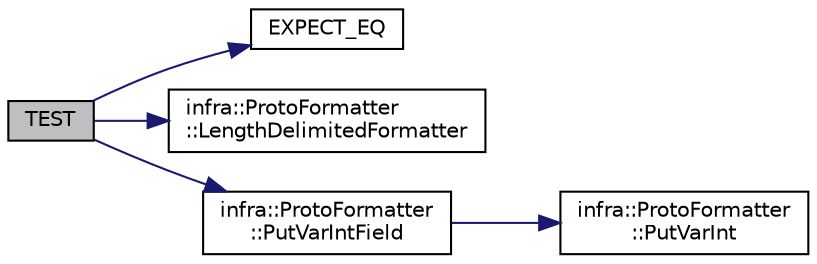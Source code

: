 digraph "TEST"
{
 // INTERACTIVE_SVG=YES
  edge [fontname="Helvetica",fontsize="10",labelfontname="Helvetica",labelfontsize="10"];
  node [fontname="Helvetica",fontsize="10",shape=record];
  rankdir="LR";
  Node50 [label="TEST",height=0.2,width=0.4,color="black", fillcolor="grey75", style="filled", fontcolor="black"];
  Node50 -> Node51 [color="midnightblue",fontsize="10",style="solid",fontname="Helvetica"];
  Node51 [label="EXPECT_EQ",height=0.2,width=0.4,color="black", fillcolor="white", style="filled",URL="$d6/def/_test_json_8cpp.html#a82745227e2f0a8edbb4ae630d88a8e86"];
  Node50 -> Node52 [color="midnightblue",fontsize="10",style="solid",fontname="Helvetica"];
  Node52 [label="infra::ProtoFormatter\l::LengthDelimitedFormatter",height=0.2,width=0.4,color="black", fillcolor="white", style="filled",URL="$df/d59/classinfra_1_1_proto_formatter.html#a85ae266e7ea2fc79542d349cf139a4b3"];
  Node50 -> Node53 [color="midnightblue",fontsize="10",style="solid",fontname="Helvetica"];
  Node53 [label="infra::ProtoFormatter\l::PutVarIntField",height=0.2,width=0.4,color="black", fillcolor="white", style="filled",URL="$df/d59/classinfra_1_1_proto_formatter.html#a51ada341eb6d2a190e560d705885594e"];
  Node53 -> Node54 [color="midnightblue",fontsize="10",style="solid",fontname="Helvetica"];
  Node54 [label="infra::ProtoFormatter\l::PutVarInt",height=0.2,width=0.4,color="black", fillcolor="white", style="filled",URL="$df/d59/classinfra_1_1_proto_formatter.html#a86f1b90ba28fd2291d30312a5b8d1f82"];
}
